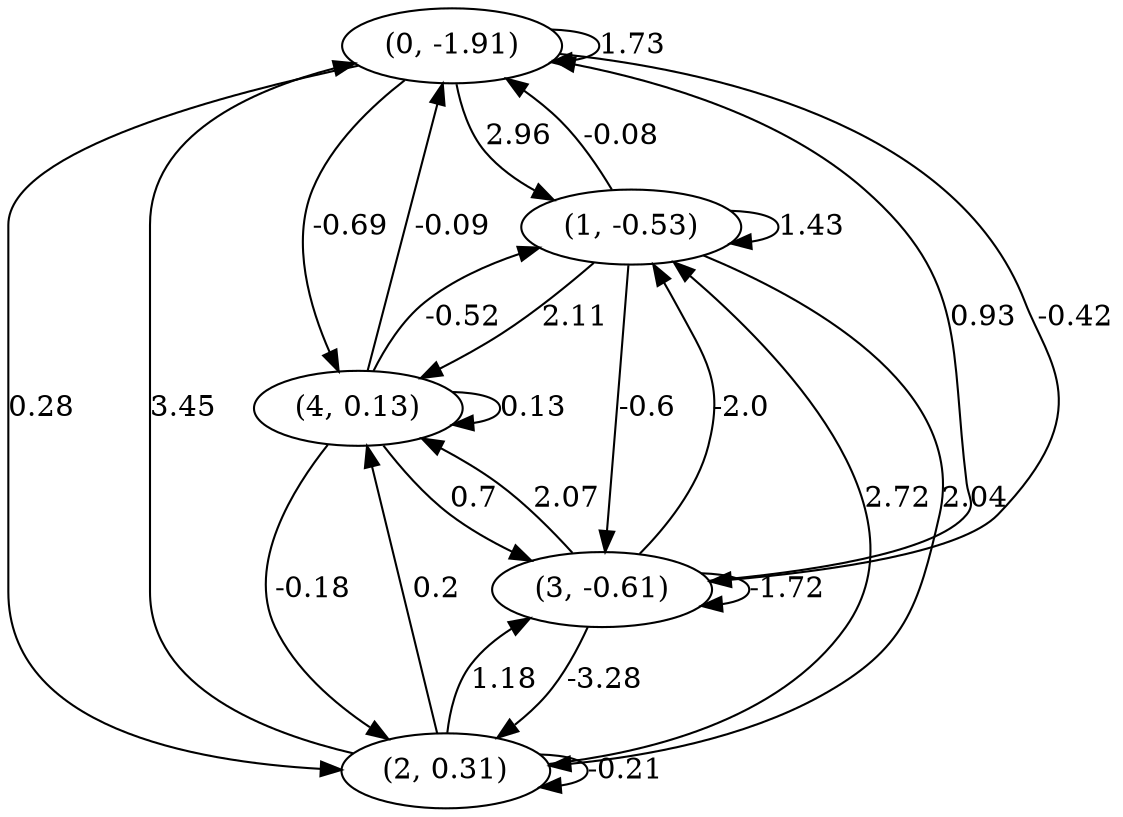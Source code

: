 digraph {
    0 [ label = "(0, -1.91)" ]
    1 [ label = "(1, -0.53)" ]
    2 [ label = "(2, 0.31)" ]
    3 [ label = "(3, -0.61)" ]
    4 [ label = "(4, 0.13)" ]
    0 -> 0 [ label = "1.73" ]
    1 -> 1 [ label = "1.43" ]
    2 -> 2 [ label = "-0.21" ]
    3 -> 3 [ label = "-1.72" ]
    4 -> 4 [ label = "0.13" ]
    1 -> 0 [ label = "-0.08" ]
    2 -> 0 [ label = "3.45" ]
    3 -> 0 [ label = "0.93" ]
    4 -> 0 [ label = "-0.09" ]
    0 -> 1 [ label = "2.96" ]
    2 -> 1 [ label = "2.72" ]
    3 -> 1 [ label = "-2.0" ]
    4 -> 1 [ label = "-0.52" ]
    0 -> 2 [ label = "0.28" ]
    1 -> 2 [ label = "2.04" ]
    3 -> 2 [ label = "-3.28" ]
    4 -> 2 [ label = "-0.18" ]
    0 -> 3 [ label = "-0.42" ]
    1 -> 3 [ label = "-0.6" ]
    2 -> 3 [ label = "1.18" ]
    4 -> 3 [ label = "0.7" ]
    0 -> 4 [ label = "-0.69" ]
    1 -> 4 [ label = "2.11" ]
    2 -> 4 [ label = "0.2" ]
    3 -> 4 [ label = "2.07" ]
}

